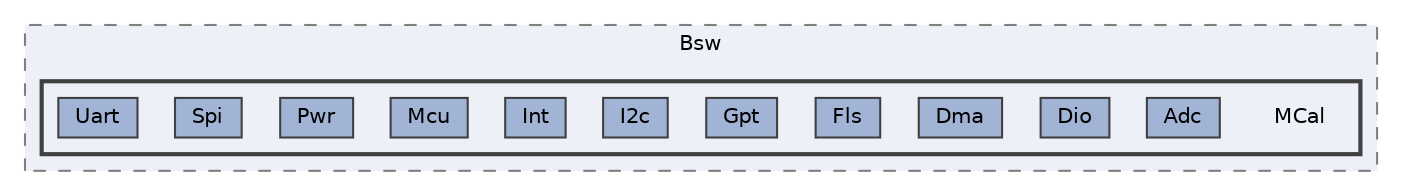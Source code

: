 digraph "Project/avProj/Debug/Bsw/MCal"
{
 // LATEX_PDF_SIZE
  bgcolor="transparent";
  edge [fontname=Helvetica,fontsize=10,labelfontname=Helvetica,labelfontsize=10];
  node [fontname=Helvetica,fontsize=10,shape=box,height=0.2,width=0.4];
  compound=true
  subgraph clusterdir_4d065d367c039c51466bd28454d71bbc {
    graph [ bgcolor="#edf0f7", pencolor="grey50", label="Bsw", fontname=Helvetica,fontsize=10 style="filled,dashed", URL="dir_4d065d367c039c51466bd28454d71bbc.html",tooltip=""]
  subgraph clusterdir_628b26c1b94761953be3f6416446fe5c {
    graph [ bgcolor="#edf0f7", pencolor="grey25", label="", fontname=Helvetica,fontsize=10 style="filled,bold", URL="dir_628b26c1b94761953be3f6416446fe5c.html",tooltip=""]
    dir_628b26c1b94761953be3f6416446fe5c [shape=plaintext, label="MCal"];
  dir_f55165129440883a676bc306fb57d2b5 [label="Adc", fillcolor="#a2b4d6", color="grey25", style="filled", URL="dir_f55165129440883a676bc306fb57d2b5.html",tooltip=""];
  dir_3a2284286422a0f739c7d6f5c7efec46 [label="Dio", fillcolor="#a2b4d6", color="grey25", style="filled", URL="dir_3a2284286422a0f739c7d6f5c7efec46.html",tooltip=""];
  dir_e4de459e0233bbeb5e32c59a435f5057 [label="Dma", fillcolor="#a2b4d6", color="grey25", style="filled", URL="dir_e4de459e0233bbeb5e32c59a435f5057.html",tooltip=""];
  dir_4a2be8c54c1f1305fa60d661088fbbbe [label="Fls", fillcolor="#a2b4d6", color="grey25", style="filled", URL="dir_4a2be8c54c1f1305fa60d661088fbbbe.html",tooltip=""];
  dir_6ddcb1b125fb528e0a41e75fc58dfe5b [label="Gpt", fillcolor="#a2b4d6", color="grey25", style="filled", URL="dir_6ddcb1b125fb528e0a41e75fc58dfe5b.html",tooltip=""];
  dir_0edf5176c89d08bc54f808471686a45b [label="I2c", fillcolor="#a2b4d6", color="grey25", style="filled", URL="dir_0edf5176c89d08bc54f808471686a45b.html",tooltip=""];
  dir_b78bfac8d9cf59e2d97950626e0a9c8b [label="Int", fillcolor="#a2b4d6", color="grey25", style="filled", URL="dir_b78bfac8d9cf59e2d97950626e0a9c8b.html",tooltip=""];
  dir_cad307d525e0cc324d258d2b1aa2b010 [label="Mcu", fillcolor="#a2b4d6", color="grey25", style="filled", URL="dir_cad307d525e0cc324d258d2b1aa2b010.html",tooltip=""];
  dir_6955d4b7bffaa8d4bafcf263ca1068b4 [label="Pwr", fillcolor="#a2b4d6", color="grey25", style="filled", URL="dir_6955d4b7bffaa8d4bafcf263ca1068b4.html",tooltip=""];
  dir_8cf007ded3ca3c34a9b01db3432b743b [label="Spi", fillcolor="#a2b4d6", color="grey25", style="filled", URL="dir_8cf007ded3ca3c34a9b01db3432b743b.html",tooltip=""];
  dir_e132d63e79afda34b1cc897466459faf [label="Uart", fillcolor="#a2b4d6", color="grey25", style="filled", URL="dir_e132d63e79afda34b1cc897466459faf.html",tooltip=""];
  }
  }
}
